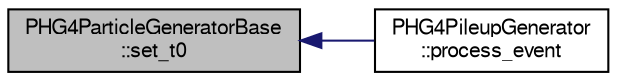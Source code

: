 digraph "PHG4ParticleGeneratorBase::set_t0"
{
  bgcolor="transparent";
  edge [fontname="FreeSans",fontsize="10",labelfontname="FreeSans",labelfontsize="10"];
  node [fontname="FreeSans",fontsize="10",shape=record];
  rankdir="LR";
  Node1 [label="PHG4ParticleGeneratorBase\l::set_t0",height=0.2,width=0.4,color="black", fillcolor="grey75", style="filled" fontcolor="black"];
  Node1 -> Node2 [dir="back",color="midnightblue",fontsize="10",style="solid",fontname="FreeSans"];
  Node2 [label="PHG4PileupGenerator\l::process_event",height=0.2,width=0.4,color="black",URL="$dc/dbf/classPHG4PileupGenerator.html#a8f7be4400d5ecf68fe5acdd121ad7e6b"];
}
